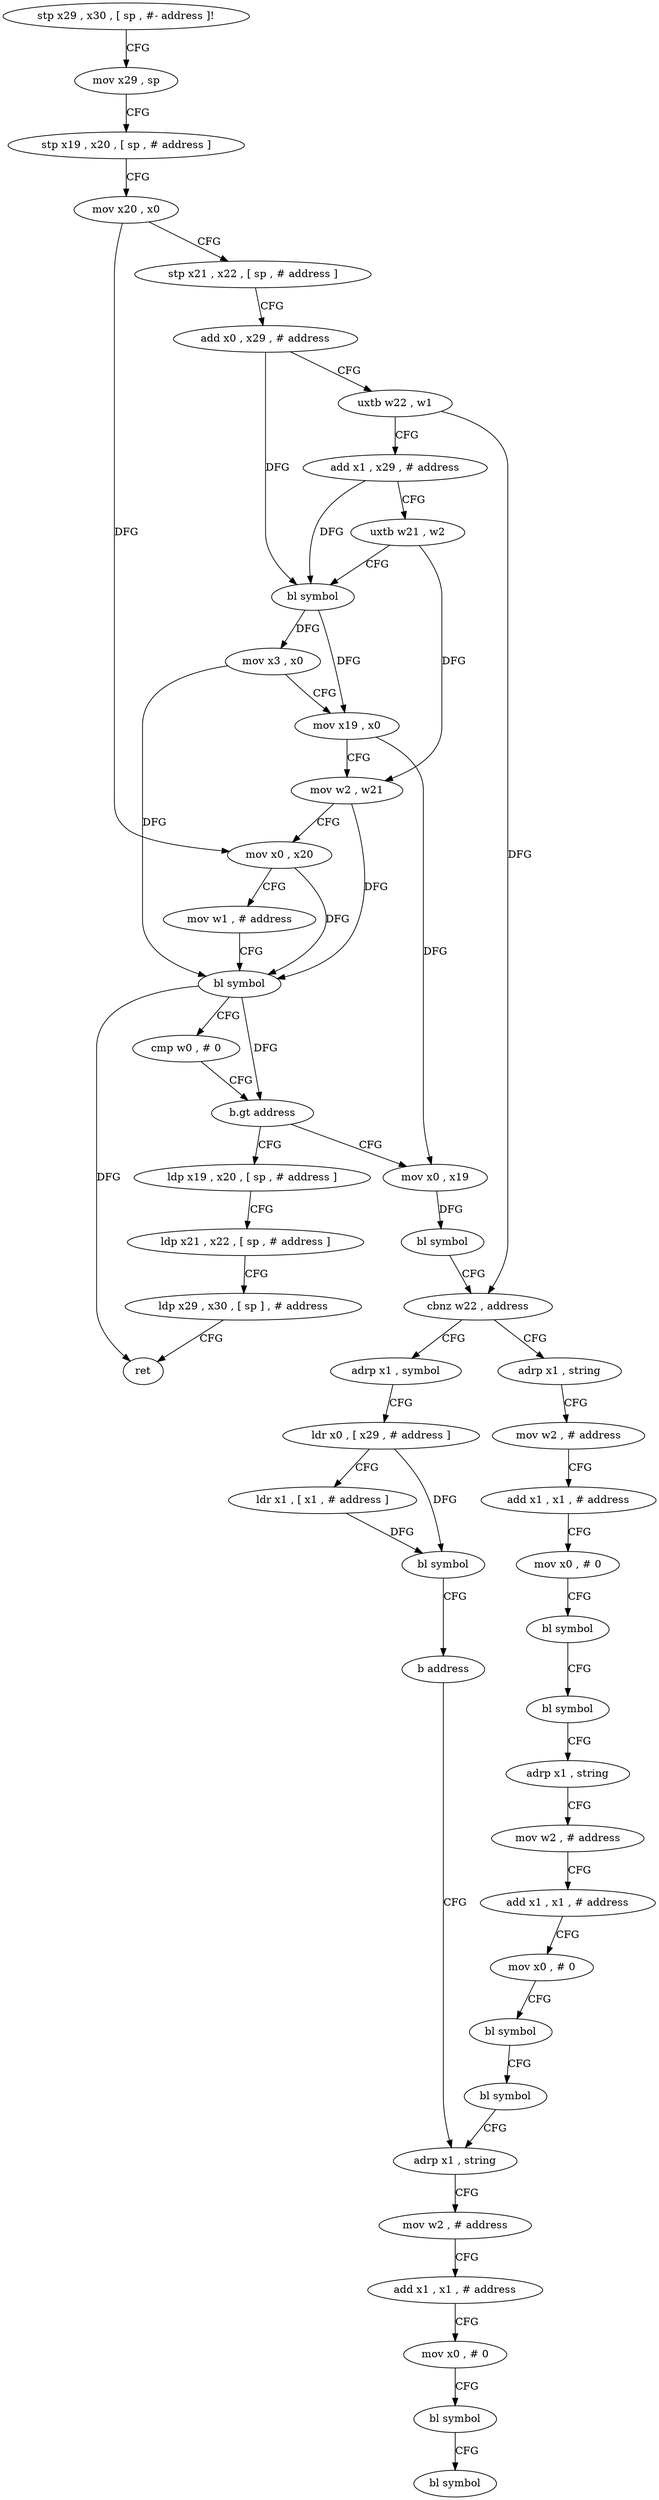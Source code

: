 digraph "func" {
"4216200" [label = "stp x29 , x30 , [ sp , #- address ]!" ]
"4216204" [label = "mov x29 , sp" ]
"4216208" [label = "stp x19 , x20 , [ sp , # address ]" ]
"4216212" [label = "mov x20 , x0" ]
"4216216" [label = "stp x21 , x22 , [ sp , # address ]" ]
"4216220" [label = "add x0 , x29 , # address" ]
"4216224" [label = "uxtb w22 , w1" ]
"4216228" [label = "add x1 , x29 , # address" ]
"4216232" [label = "uxtb w21 , w2" ]
"4216236" [label = "bl symbol" ]
"4216240" [label = "mov x3 , x0" ]
"4216244" [label = "mov x19 , x0" ]
"4216248" [label = "mov w2 , w21" ]
"4216252" [label = "mov x0 , x20" ]
"4216256" [label = "mov w1 , # address" ]
"4216260" [label = "bl symbol" ]
"4216264" [label = "cmp w0 , # 0" ]
"4216268" [label = "b.gt address" ]
"4216288" [label = "mov x0 , x19" ]
"4216272" [label = "ldp x19 , x20 , [ sp , # address ]" ]
"4216292" [label = "bl symbol" ]
"4216296" [label = "cbnz w22 , address" ]
"4216372" [label = "adrp x1 , symbol" ]
"4216300" [label = "adrp x1 , string" ]
"4216276" [label = "ldp x21 , x22 , [ sp , # address ]" ]
"4216280" [label = "ldp x29 , x30 , [ sp ] , # address" ]
"4216284" [label = "ret" ]
"4216376" [label = "ldr x0 , [ x29 , # address ]" ]
"4216380" [label = "ldr x1 , [ x1 , # address ]" ]
"4216384" [label = "bl symbol" ]
"4216388" [label = "b address" ]
"4216348" [label = "adrp x1 , string" ]
"4216304" [label = "mov w2 , # address" ]
"4216308" [label = "add x1 , x1 , # address" ]
"4216312" [label = "mov x0 , # 0" ]
"4216316" [label = "bl symbol" ]
"4216320" [label = "bl symbol" ]
"4216324" [label = "adrp x1 , string" ]
"4216328" [label = "mov w2 , # address" ]
"4216332" [label = "add x1 , x1 , # address" ]
"4216336" [label = "mov x0 , # 0" ]
"4216340" [label = "bl symbol" ]
"4216344" [label = "bl symbol" ]
"4216352" [label = "mov w2 , # address" ]
"4216356" [label = "add x1 , x1 , # address" ]
"4216360" [label = "mov x0 , # 0" ]
"4216364" [label = "bl symbol" ]
"4216368" [label = "bl symbol" ]
"4216200" -> "4216204" [ label = "CFG" ]
"4216204" -> "4216208" [ label = "CFG" ]
"4216208" -> "4216212" [ label = "CFG" ]
"4216212" -> "4216216" [ label = "CFG" ]
"4216212" -> "4216252" [ label = "DFG" ]
"4216216" -> "4216220" [ label = "CFG" ]
"4216220" -> "4216224" [ label = "CFG" ]
"4216220" -> "4216236" [ label = "DFG" ]
"4216224" -> "4216228" [ label = "CFG" ]
"4216224" -> "4216296" [ label = "DFG" ]
"4216228" -> "4216232" [ label = "CFG" ]
"4216228" -> "4216236" [ label = "DFG" ]
"4216232" -> "4216236" [ label = "CFG" ]
"4216232" -> "4216248" [ label = "DFG" ]
"4216236" -> "4216240" [ label = "DFG" ]
"4216236" -> "4216244" [ label = "DFG" ]
"4216240" -> "4216244" [ label = "CFG" ]
"4216240" -> "4216260" [ label = "DFG" ]
"4216244" -> "4216248" [ label = "CFG" ]
"4216244" -> "4216288" [ label = "DFG" ]
"4216248" -> "4216252" [ label = "CFG" ]
"4216248" -> "4216260" [ label = "DFG" ]
"4216252" -> "4216256" [ label = "CFG" ]
"4216252" -> "4216260" [ label = "DFG" ]
"4216256" -> "4216260" [ label = "CFG" ]
"4216260" -> "4216264" [ label = "CFG" ]
"4216260" -> "4216268" [ label = "DFG" ]
"4216260" -> "4216284" [ label = "DFG" ]
"4216264" -> "4216268" [ label = "CFG" ]
"4216268" -> "4216288" [ label = "CFG" ]
"4216268" -> "4216272" [ label = "CFG" ]
"4216288" -> "4216292" [ label = "DFG" ]
"4216272" -> "4216276" [ label = "CFG" ]
"4216292" -> "4216296" [ label = "CFG" ]
"4216296" -> "4216372" [ label = "CFG" ]
"4216296" -> "4216300" [ label = "CFG" ]
"4216372" -> "4216376" [ label = "CFG" ]
"4216300" -> "4216304" [ label = "CFG" ]
"4216276" -> "4216280" [ label = "CFG" ]
"4216280" -> "4216284" [ label = "CFG" ]
"4216376" -> "4216380" [ label = "CFG" ]
"4216376" -> "4216384" [ label = "DFG" ]
"4216380" -> "4216384" [ label = "DFG" ]
"4216384" -> "4216388" [ label = "CFG" ]
"4216388" -> "4216348" [ label = "CFG" ]
"4216348" -> "4216352" [ label = "CFG" ]
"4216304" -> "4216308" [ label = "CFG" ]
"4216308" -> "4216312" [ label = "CFG" ]
"4216312" -> "4216316" [ label = "CFG" ]
"4216316" -> "4216320" [ label = "CFG" ]
"4216320" -> "4216324" [ label = "CFG" ]
"4216324" -> "4216328" [ label = "CFG" ]
"4216328" -> "4216332" [ label = "CFG" ]
"4216332" -> "4216336" [ label = "CFG" ]
"4216336" -> "4216340" [ label = "CFG" ]
"4216340" -> "4216344" [ label = "CFG" ]
"4216344" -> "4216348" [ label = "CFG" ]
"4216352" -> "4216356" [ label = "CFG" ]
"4216356" -> "4216360" [ label = "CFG" ]
"4216360" -> "4216364" [ label = "CFG" ]
"4216364" -> "4216368" [ label = "CFG" ]
}
